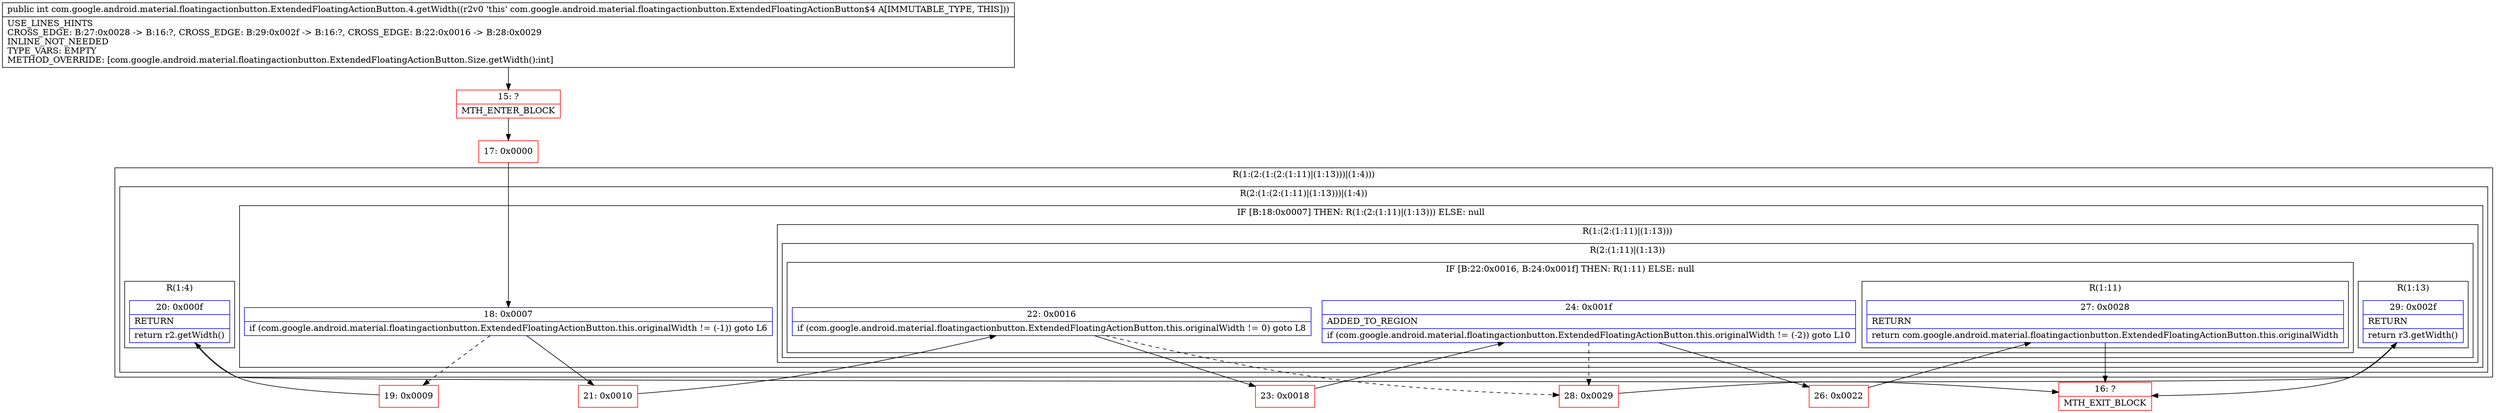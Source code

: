 digraph "CFG forcom.google.android.material.floatingactionbutton.ExtendedFloatingActionButton.4.getWidth()I" {
subgraph cluster_Region_1883439669 {
label = "R(1:(2:(1:(2:(1:11)|(1:13)))|(1:4)))";
node [shape=record,color=blue];
subgraph cluster_Region_1177811620 {
label = "R(2:(1:(2:(1:11)|(1:13)))|(1:4))";
node [shape=record,color=blue];
subgraph cluster_IfRegion_271953871 {
label = "IF [B:18:0x0007] THEN: R(1:(2:(1:11)|(1:13))) ELSE: null";
node [shape=record,color=blue];
Node_18 [shape=record,label="{18\:\ 0x0007|if (com.google.android.material.floatingactionbutton.ExtendedFloatingActionButton.this.originalWidth != (\-1)) goto L6\l}"];
subgraph cluster_Region_1984961437 {
label = "R(1:(2:(1:11)|(1:13)))";
node [shape=record,color=blue];
subgraph cluster_Region_518716872 {
label = "R(2:(1:11)|(1:13))";
node [shape=record,color=blue];
subgraph cluster_IfRegion_1196802667 {
label = "IF [B:22:0x0016, B:24:0x001f] THEN: R(1:11) ELSE: null";
node [shape=record,color=blue];
Node_22 [shape=record,label="{22\:\ 0x0016|if (com.google.android.material.floatingactionbutton.ExtendedFloatingActionButton.this.originalWidth != 0) goto L8\l}"];
Node_24 [shape=record,label="{24\:\ 0x001f|ADDED_TO_REGION\l|if (com.google.android.material.floatingactionbutton.ExtendedFloatingActionButton.this.originalWidth != (\-2)) goto L10\l}"];
subgraph cluster_Region_2049136281 {
label = "R(1:11)";
node [shape=record,color=blue];
Node_27 [shape=record,label="{27\:\ 0x0028|RETURN\l|return com.google.android.material.floatingactionbutton.ExtendedFloatingActionButton.this.originalWidth\l}"];
}
}
subgraph cluster_Region_215557811 {
label = "R(1:13)";
node [shape=record,color=blue];
Node_29 [shape=record,label="{29\:\ 0x002f|RETURN\l|return r3.getWidth()\l}"];
}
}
}
}
subgraph cluster_Region_1167367773 {
label = "R(1:4)";
node [shape=record,color=blue];
Node_20 [shape=record,label="{20\:\ 0x000f|RETURN\l|return r2.getWidth()\l}"];
}
}
}
Node_15 [shape=record,color=red,label="{15\:\ ?|MTH_ENTER_BLOCK\l}"];
Node_17 [shape=record,color=red,label="{17\:\ 0x0000}"];
Node_19 [shape=record,color=red,label="{19\:\ 0x0009}"];
Node_16 [shape=record,color=red,label="{16\:\ ?|MTH_EXIT_BLOCK\l}"];
Node_21 [shape=record,color=red,label="{21\:\ 0x0010}"];
Node_23 [shape=record,color=red,label="{23\:\ 0x0018}"];
Node_26 [shape=record,color=red,label="{26\:\ 0x0022}"];
Node_28 [shape=record,color=red,label="{28\:\ 0x0029}"];
MethodNode[shape=record,label="{public int com.google.android.material.floatingactionbutton.ExtendedFloatingActionButton.4.getWidth((r2v0 'this' com.google.android.material.floatingactionbutton.ExtendedFloatingActionButton$4 A[IMMUTABLE_TYPE, THIS]))  | USE_LINES_HINTS\lCROSS_EDGE: B:27:0x0028 \-\> B:16:?, CROSS_EDGE: B:29:0x002f \-\> B:16:?, CROSS_EDGE: B:22:0x0016 \-\> B:28:0x0029\lINLINE_NOT_NEEDED\lTYPE_VARS: EMPTY\lMETHOD_OVERRIDE: [com.google.android.material.floatingactionbutton.ExtendedFloatingActionButton.Size.getWidth():int]\l}"];
MethodNode -> Node_15;Node_18 -> Node_19[style=dashed];
Node_18 -> Node_21;
Node_22 -> Node_23;
Node_22 -> Node_28[style=dashed];
Node_24 -> Node_26;
Node_24 -> Node_28[style=dashed];
Node_27 -> Node_16;
Node_29 -> Node_16;
Node_20 -> Node_16;
Node_15 -> Node_17;
Node_17 -> Node_18;
Node_19 -> Node_20;
Node_21 -> Node_22;
Node_23 -> Node_24;
Node_26 -> Node_27;
Node_28 -> Node_29;
}

